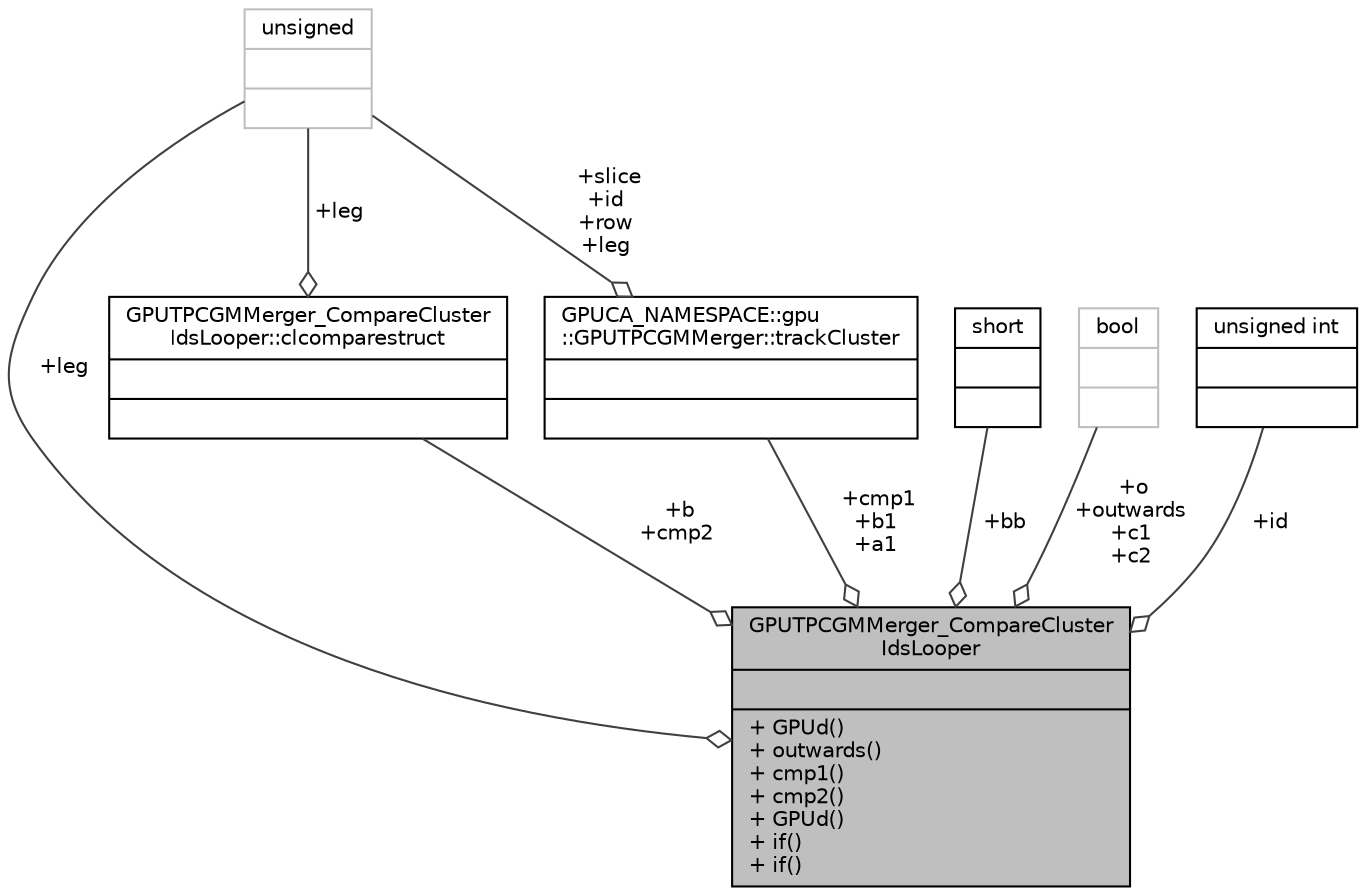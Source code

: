digraph "GPUTPCGMMerger_CompareClusterIdsLooper"
{
 // INTERACTIVE_SVG=YES
  bgcolor="transparent";
  edge [fontname="Helvetica",fontsize="10",labelfontname="Helvetica",labelfontsize="10"];
  node [fontname="Helvetica",fontsize="10",shape=record];
  Node1 [label="{GPUTPCGMMerger_CompareCluster\lIdsLooper\n||+ GPUd()\l+ outwards()\l+ cmp1()\l+ cmp2()\l+ GPUd()\l+ if()\l+ if()\l}",height=0.2,width=0.4,color="black", fillcolor="grey75", style="filled", fontcolor="black"];
  Node2 -> Node1 [color="grey25",fontsize="10",style="solid",label=" +b\n+cmp2" ,arrowhead="odiamond",fontname="Helvetica"];
  Node2 [label="{GPUTPCGMMerger_CompareCluster\lIdsLooper::clcomparestruct\n||}",height=0.2,width=0.4,color="black",URL="$df/dd1/structGPUTPCGMMerger__CompareClusterIdsLooper_1_1clcomparestruct.html"];
  Node3 -> Node2 [color="grey25",fontsize="10",style="solid",label=" +leg" ,arrowhead="odiamond",fontname="Helvetica"];
  Node3 [label="{unsigned\n||}",height=0.2,width=0.4,color="grey75"];
  Node4 -> Node1 [color="grey25",fontsize="10",style="solid",label=" +bb" ,arrowhead="odiamond",fontname="Helvetica"];
  Node4 [label="{short\n||}",height=0.2,width=0.4,color="black",URL="$dc/d10/classshort.html"];
  Node5 -> Node1 [color="grey25",fontsize="10",style="solid",label=" +o\n+outwards\n+c1\n+c2" ,arrowhead="odiamond",fontname="Helvetica"];
  Node5 [label="{bool\n||}",height=0.2,width=0.4,color="grey75"];
  Node6 -> Node1 [color="grey25",fontsize="10",style="solid",label=" +id" ,arrowhead="odiamond",fontname="Helvetica"];
  Node6 [label="{unsigned int\n||}",height=0.2,width=0.4,color="black",URL="$d2/d5f/classunsigned_01int.html"];
  Node3 -> Node1 [color="grey25",fontsize="10",style="solid",label=" +leg" ,arrowhead="odiamond",fontname="Helvetica"];
  Node7 -> Node1 [color="grey25",fontsize="10",style="solid",label=" +cmp1\n+b1\n+a1" ,arrowhead="odiamond",fontname="Helvetica"];
  Node7 [label="{GPUCA_NAMESPACE::gpu\l::GPUTPCGMMerger::trackCluster\n||}",height=0.2,width=0.4,color="black",URL="$d7/da2/structGPUCA__NAMESPACE_1_1gpu_1_1GPUTPCGMMerger_1_1trackCluster.html"];
  Node3 -> Node7 [color="grey25",fontsize="10",style="solid",label=" +slice\n+id\n+row\n+leg" ,arrowhead="odiamond",fontname="Helvetica"];
}
